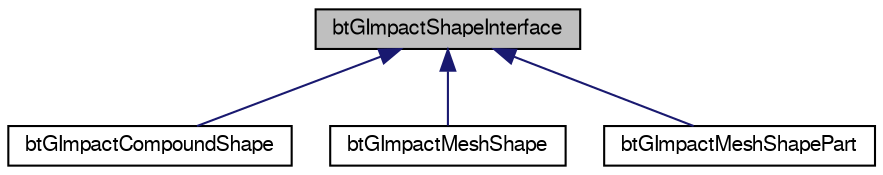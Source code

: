 digraph G
{
  bgcolor="transparent";
  edge [fontname="FreeSans",fontsize=10,labelfontname="FreeSans",labelfontsize=10];
  node [fontname="FreeSans",fontsize=10,shape=record];
  Node1 [label="btGImpactShapeInterface",height=0.2,width=0.4,color="black", fillcolor="grey75", style="filled" fontcolor="black"];
  Node1 -> Node2 [dir=back,color="midnightblue",fontsize=10,style="solid"];
  Node2 [label="btGImpactCompoundShape",height=0.2,width=0.4,color="black",URL="$classbt_g_impact_compound_shape.html",tooltip="btGImpactCompoundShape allows to handle multiple btCollisionShape objects at once..."];
  Node1 -> Node3 [dir=back,color="midnightblue",fontsize=10,style="solid"];
  Node3 [label="btGImpactMeshShape",height=0.2,width=0.4,color="black",URL="$classbt_g_impact_mesh_shape.html",tooltip="This class manages a mesh supplied by the btStridingMeshInterface interface."];
  Node1 -> Node4 [dir=back,color="midnightblue",fontsize=10,style="solid"];
  Node4 [label="btGImpactMeshShapePart",height=0.2,width=0.4,color="black",URL="$classbt_g_impact_mesh_shape_part.html",tooltip="This class manages a sub part of a mesh supplied by the btStridingMeshInterface interface..."];
}
